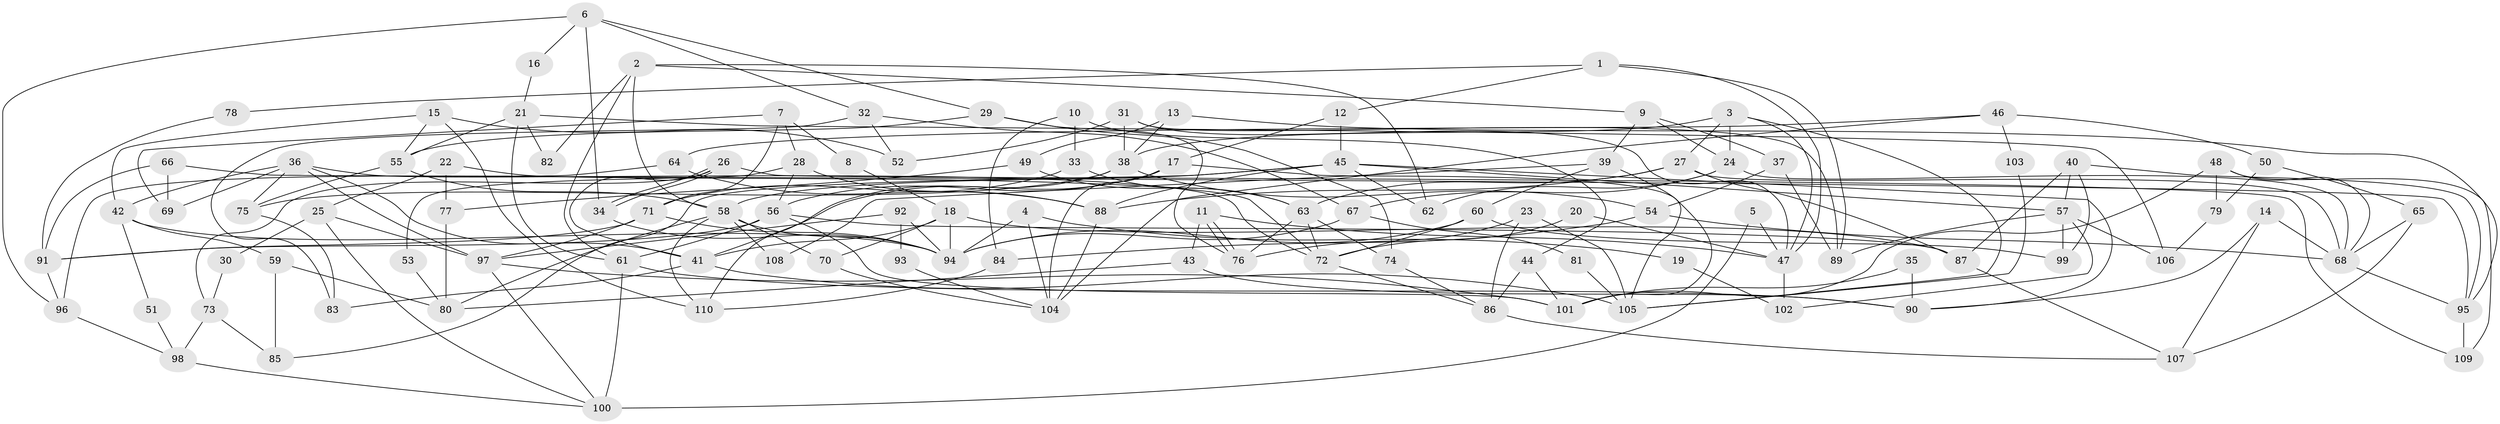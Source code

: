 // coarse degree distribution, {5: 0.2597402597402597, 10: 0.025974025974025976, 3: 0.18181818181818182, 6: 0.11688311688311688, 4: 0.14285714285714285, 9: 0.03896103896103896, 7: 0.06493506493506493, 8: 0.03896103896103896, 2: 0.12987012987012986}
// Generated by graph-tools (version 1.1) at 2025/24/03/03/25 07:24:03]
// undirected, 110 vertices, 220 edges
graph export_dot {
graph [start="1"]
  node [color=gray90,style=filled];
  1;
  2;
  3;
  4;
  5;
  6;
  7;
  8;
  9;
  10;
  11;
  12;
  13;
  14;
  15;
  16;
  17;
  18;
  19;
  20;
  21;
  22;
  23;
  24;
  25;
  26;
  27;
  28;
  29;
  30;
  31;
  32;
  33;
  34;
  35;
  36;
  37;
  38;
  39;
  40;
  41;
  42;
  43;
  44;
  45;
  46;
  47;
  48;
  49;
  50;
  51;
  52;
  53;
  54;
  55;
  56;
  57;
  58;
  59;
  60;
  61;
  62;
  63;
  64;
  65;
  66;
  67;
  68;
  69;
  70;
  71;
  72;
  73;
  74;
  75;
  76;
  77;
  78;
  79;
  80;
  81;
  82;
  83;
  84;
  85;
  86;
  87;
  88;
  89;
  90;
  91;
  92;
  93;
  94;
  95;
  96;
  97;
  98;
  99;
  100;
  101;
  102;
  103;
  104;
  105;
  106;
  107;
  108;
  109;
  110;
  1 -- 12;
  1 -- 47;
  1 -- 78;
  1 -- 89;
  2 -- 61;
  2 -- 62;
  2 -- 9;
  2 -- 58;
  2 -- 82;
  3 -- 27;
  3 -- 38;
  3 -- 24;
  3 -- 47;
  3 -- 105;
  4 -- 94;
  4 -- 104;
  4 -- 19;
  5 -- 47;
  5 -- 100;
  6 -- 34;
  6 -- 29;
  6 -- 16;
  6 -- 32;
  6 -- 96;
  7 -- 69;
  7 -- 71;
  7 -- 8;
  7 -- 28;
  8 -- 18;
  9 -- 24;
  9 -- 37;
  9 -- 39;
  10 -- 44;
  10 -- 84;
  10 -- 33;
  11 -- 47;
  11 -- 76;
  11 -- 76;
  11 -- 43;
  12 -- 17;
  12 -- 45;
  13 -- 95;
  13 -- 38;
  13 -- 49;
  14 -- 68;
  14 -- 107;
  14 -- 90;
  15 -- 42;
  15 -- 55;
  15 -- 52;
  15 -- 110;
  16 -- 21;
  17 -- 104;
  17 -- 105;
  17 -- 41;
  17 -- 56;
  18 -- 41;
  18 -- 87;
  18 -- 70;
  18 -- 94;
  19 -- 102;
  20 -- 72;
  20 -- 47;
  21 -- 61;
  21 -- 106;
  21 -- 55;
  21 -- 82;
  22 -- 72;
  22 -- 77;
  22 -- 25;
  23 -- 76;
  23 -- 105;
  23 -- 86;
  24 -- 67;
  24 -- 62;
  24 -- 68;
  25 -- 100;
  25 -- 30;
  25 -- 97;
  26 -- 34;
  26 -- 34;
  26 -- 41;
  26 -- 73;
  26 -- 109;
  27 -- 87;
  27 -- 63;
  27 -- 68;
  27 -- 88;
  28 -- 88;
  28 -- 53;
  28 -- 56;
  29 -- 76;
  29 -- 55;
  29 -- 74;
  30 -- 73;
  31 -- 52;
  31 -- 38;
  31 -- 47;
  31 -- 89;
  32 -- 83;
  32 -- 52;
  32 -- 67;
  33 -- 71;
  33 -- 63;
  34 -- 94;
  35 -- 101;
  35 -- 90;
  36 -- 42;
  36 -- 97;
  36 -- 41;
  36 -- 69;
  36 -- 72;
  36 -- 75;
  37 -- 89;
  37 -- 54;
  38 -- 54;
  38 -- 75;
  38 -- 110;
  39 -- 60;
  39 -- 101;
  39 -- 108;
  40 -- 95;
  40 -- 57;
  40 -- 87;
  40 -- 99;
  41 -- 83;
  41 -- 105;
  42 -- 59;
  42 -- 94;
  42 -- 51;
  43 -- 90;
  43 -- 80;
  44 -- 101;
  44 -- 86;
  45 -- 58;
  45 -- 57;
  45 -- 62;
  45 -- 85;
  45 -- 88;
  45 -- 90;
  46 -- 64;
  46 -- 104;
  46 -- 50;
  46 -- 103;
  47 -- 102;
  48 -- 101;
  48 -- 68;
  48 -- 79;
  48 -- 109;
  49 -- 63;
  49 -- 77;
  50 -- 65;
  50 -- 79;
  51 -- 98;
  53 -- 80;
  54 -- 68;
  54 -- 84;
  55 -- 58;
  55 -- 75;
  56 -- 61;
  56 -- 87;
  56 -- 91;
  56 -- 101;
  57 -- 99;
  57 -- 89;
  57 -- 102;
  57 -- 106;
  58 -- 110;
  58 -- 70;
  58 -- 80;
  58 -- 94;
  58 -- 108;
  59 -- 80;
  59 -- 85;
  60 -- 94;
  60 -- 72;
  60 -- 99;
  61 -- 90;
  61 -- 100;
  63 -- 74;
  63 -- 72;
  63 -- 76;
  64 -- 96;
  64 -- 88;
  65 -- 68;
  65 -- 107;
  66 -- 91;
  66 -- 95;
  66 -- 69;
  67 -- 94;
  67 -- 81;
  68 -- 95;
  70 -- 104;
  71 -- 97;
  71 -- 94;
  71 -- 91;
  72 -- 86;
  73 -- 98;
  73 -- 85;
  74 -- 86;
  75 -- 83;
  77 -- 80;
  78 -- 91;
  79 -- 106;
  81 -- 105;
  84 -- 110;
  86 -- 107;
  87 -- 107;
  88 -- 104;
  91 -- 96;
  92 -- 94;
  92 -- 97;
  92 -- 93;
  93 -- 104;
  95 -- 109;
  96 -- 98;
  97 -- 101;
  97 -- 100;
  98 -- 100;
  103 -- 105;
}
